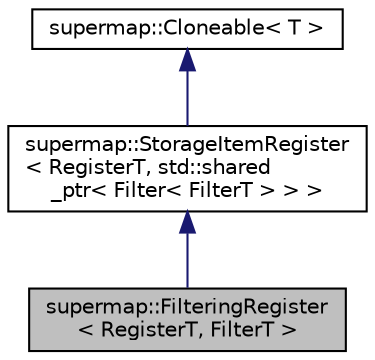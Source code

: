 digraph "supermap::FilteringRegister&lt; RegisterT, FilterT &gt;"
{
 // LATEX_PDF_SIZE
  edge [fontname="Helvetica",fontsize="10",labelfontname="Helvetica",labelfontsize="10"];
  node [fontname="Helvetica",fontsize="10",shape=record];
  Node1 [label="supermap::FilteringRegister\l\< RegisterT, FilterT \>",height=0.2,width=0.4,color="black", fillcolor="grey75", style="filled", fontcolor="black",tooltip="A storage register, which registers elements in inner filter."];
  Node2 -> Node1 [dir="back",color="midnightblue",fontsize="10",style="solid",fontname="Helvetica"];
  Node2 [label="supermap::StorageItemRegister\l\< RegisterT, std::shared\l_ptr\< Filter\< FilterT \> \> \>",height=0.2,width=0.4,color="black", fillcolor="white", style="filled",URL="$classsupermap_1_1StorageItemRegister.html",tooltip=" "];
  Node3 -> Node2 [dir="back",color="midnightblue",fontsize="10",style="solid",fontname="Helvetica"];
  Node3 [label="supermap::Cloneable\< T \>",height=0.2,width=0.4,color="black", fillcolor="white", style="filled",URL="$classsupermap_1_1Cloneable.html",tooltip="Object which can produce cloned versions."];
}
